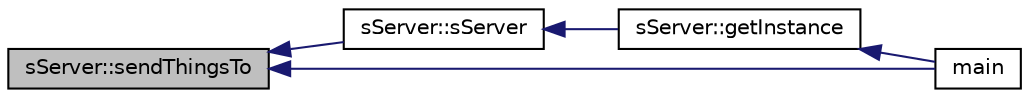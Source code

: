 digraph "sServer::sendThingsTo"
{
  edge [fontname="Helvetica",fontsize="10",labelfontname="Helvetica",labelfontsize="10"];
  node [fontname="Helvetica",fontsize="10",shape=record];
  rankdir="LR";
  Node1 [label="sServer::sendThingsTo",height=0.2,width=0.4,color="black", fillcolor="grey75", style="filled" fontcolor="black"];
  Node1 -> Node2 [dir="back",color="midnightblue",fontsize="10",style="solid",fontname="Helvetica"];
  Node2 [label="sServer::sServer",height=0.2,width=0.4,color="black", fillcolor="white", style="filled",URL="$classs_server.html#ade1889963bc8ec1d6c184f900f1c4977"];
  Node2 -> Node3 [dir="back",color="midnightblue",fontsize="10",style="solid",fontname="Helvetica"];
  Node3 [label="sServer::getInstance",height=0.2,width=0.4,color="black", fillcolor="white", style="filled",URL="$classs_server.html#af98a4a292c1beaab9296a88dba9f0c13"];
  Node3 -> Node4 [dir="back",color="midnightblue",fontsize="10",style="solid",fontname="Helvetica"];
  Node4 [label="main",height=0.2,width=0.4,color="black", fillcolor="white", style="filled",URL="$sserver_8cpp.html#ae66f6b31b5ad750f1fe042a706a4e3d4"];
  Node1 -> Node4 [dir="back",color="midnightblue",fontsize="10",style="solid",fontname="Helvetica"];
}
